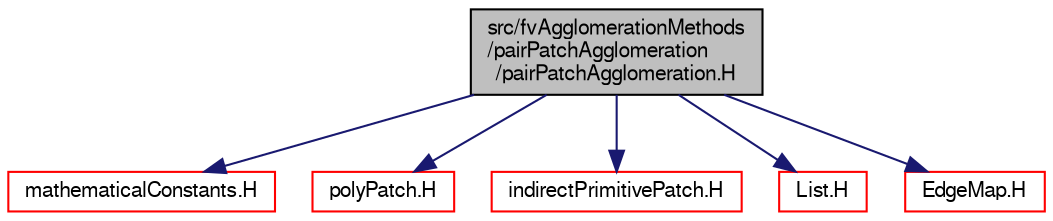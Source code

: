 digraph "src/fvAgglomerationMethods/pairPatchAgglomeration/pairPatchAgglomeration.H"
{
  bgcolor="transparent";
  edge [fontname="FreeSans",fontsize="10",labelfontname="FreeSans",labelfontsize="10"];
  node [fontname="FreeSans",fontsize="10",shape=record];
  Node0 [label="src/fvAgglomerationMethods\l/pairPatchAgglomeration\l/pairPatchAgglomeration.H",height=0.2,width=0.4,color="black", fillcolor="grey75", style="filled", fontcolor="black"];
  Node0 -> Node1 [color="midnightblue",fontsize="10",style="solid",fontname="FreeSans"];
  Node1 [label="mathematicalConstants.H",height=0.2,width=0.4,color="red",URL="$a10238.html"];
  Node0 -> Node25 [color="midnightblue",fontsize="10",style="solid",fontname="FreeSans"];
  Node25 [label="polyPatch.H",height=0.2,width=0.4,color="red",URL="$a11753.html"];
  Node0 -> Node153 [color="midnightblue",fontsize="10",style="solid",fontname="FreeSans"];
  Node153 [label="indirectPrimitivePatch.H",height=0.2,width=0.4,color="red",URL="$a11987.html"];
  Node0 -> Node28 [color="midnightblue",fontsize="10",style="solid",fontname="FreeSans"];
  Node28 [label="List.H",height=0.2,width=0.4,color="red",URL="$a08666.html"];
  Node0 -> Node158 [color="midnightblue",fontsize="10",style="solid",fontname="FreeSans"];
  Node158 [label="EdgeMap.H",height=0.2,width=0.4,color="red",URL="$a11315.html"];
}
